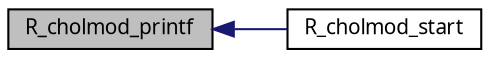 digraph G
{
  edge [fontname="FreeSans.ttf",fontsize=10,labelfontname="FreeSans.ttf",labelfontsize=10];
  node [fontname="FreeSans.ttf",fontsize=10,shape=record];
  rankdir=LR;
  Node1 [label="R_cholmod_printf",height=0.2,width=0.4,color="black", fillcolor="grey75", style="filled" fontcolor="black"];
  Node1 -> Node2 [dir=back,color="midnightblue",fontsize=10,style="solid",fontname="FreeSans.ttf"];
  Node2 [label="R_cholmod_start",height=0.2,width=0.4,color="black", fillcolor="white", style="filled",URL="$chm__common_8h.html#5b4b7e397d76f774a204afec64f2f09f",tooltip="Initialize the CHOLMOD library and replace the print and error functions by R-specific..."];
}
